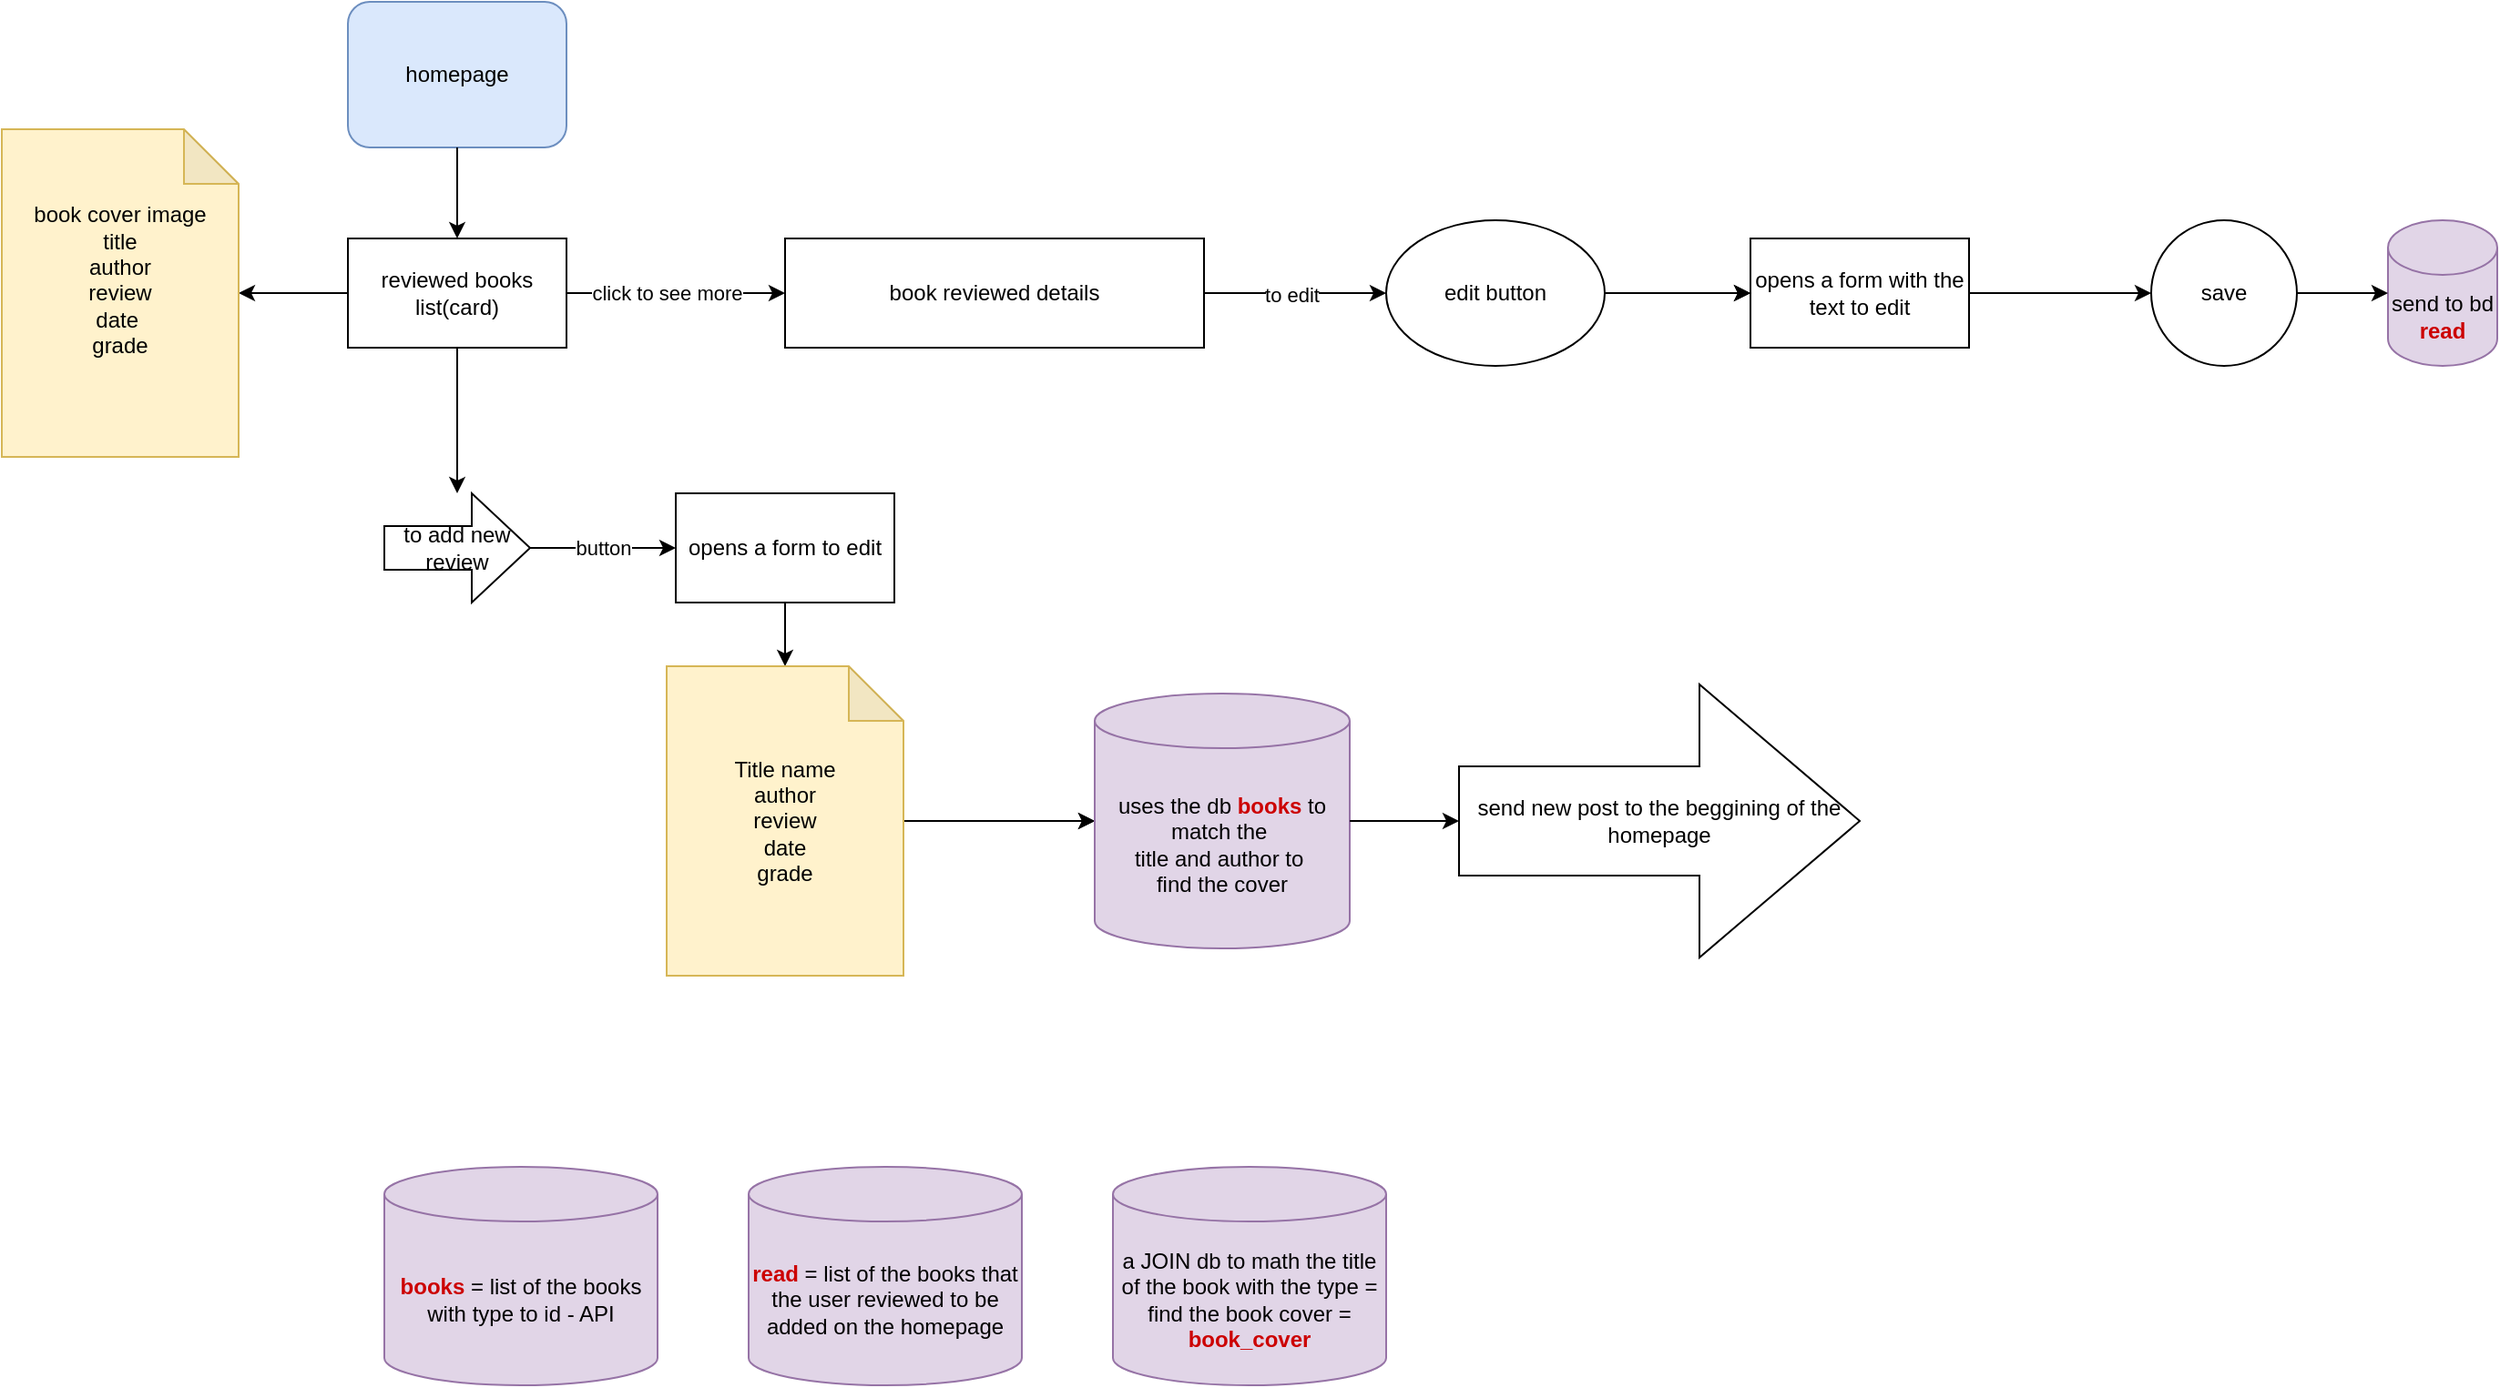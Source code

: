 <mxfile version="24.0.7" type="github">
  <diagram id="C5RBs43oDa-KdzZeNtuy" name="Page-1">
    <mxGraphModel dx="2474" dy="903" grid="1" gridSize="10" guides="1" tooltips="1" connect="1" arrows="1" fold="1" page="1" pageScale="1" pageWidth="827" pageHeight="1169" math="0" shadow="0">
      <root>
        <mxCell id="WIyWlLk6GJQsqaUBKTNV-0" />
        <mxCell id="WIyWlLk6GJQsqaUBKTNV-1" parent="WIyWlLk6GJQsqaUBKTNV-0" />
        <mxCell id="WIyWlLk6GJQsqaUBKTNV-7" value="homepage" style="rounded=1;whiteSpace=wrap;html=1;fontSize=12;glass=0;strokeWidth=1;shadow=0;fillColor=#dae8fc;strokeColor=#6c8ebf;" parent="WIyWlLk6GJQsqaUBKTNV-1" vertex="1">
          <mxGeometry x="80" y="50" width="120" height="80" as="geometry" />
        </mxCell>
        <mxCell id="PbGxyxQnYA3iW9gvICup-0" value="" style="endArrow=classic;html=1;rounded=0;exitX=0.5;exitY=1;exitDx=0;exitDy=0;" edge="1" parent="WIyWlLk6GJQsqaUBKTNV-1" source="WIyWlLk6GJQsqaUBKTNV-7" target="PbGxyxQnYA3iW9gvICup-1">
          <mxGeometry width="50" height="50" relative="1" as="geometry">
            <mxPoint x="390" y="430" as="sourcePoint" />
            <mxPoint x="140" y="210" as="targetPoint" />
          </mxGeometry>
        </mxCell>
        <mxCell id="PbGxyxQnYA3iW9gvICup-13" value="" style="edgeStyle=orthogonalEdgeStyle;rounded=0;orthogonalLoop=1;jettySize=auto;html=1;" edge="1" parent="WIyWlLk6GJQsqaUBKTNV-1" source="PbGxyxQnYA3iW9gvICup-1" target="PbGxyxQnYA3iW9gvICup-12">
          <mxGeometry relative="1" as="geometry" />
        </mxCell>
        <mxCell id="PbGxyxQnYA3iW9gvICup-1" value="reviewed books list(card)" style="rounded=0;whiteSpace=wrap;html=1;" vertex="1" parent="WIyWlLk6GJQsqaUBKTNV-1">
          <mxGeometry x="80" y="180" width="120" height="60" as="geometry" />
        </mxCell>
        <mxCell id="PbGxyxQnYA3iW9gvICup-2" value="" style="endArrow=classic;html=1;rounded=0;exitX=0;exitY=0.5;exitDx=0;exitDy=0;" edge="1" parent="WIyWlLk6GJQsqaUBKTNV-1" source="PbGxyxQnYA3iW9gvICup-1" target="PbGxyxQnYA3iW9gvICup-3">
          <mxGeometry width="50" height="50" relative="1" as="geometry">
            <mxPoint x="390" y="430" as="sourcePoint" />
            <mxPoint x="140" y="290" as="targetPoint" />
          </mxGeometry>
        </mxCell>
        <mxCell id="PbGxyxQnYA3iW9gvICup-3" value="book cover image&lt;div&gt;title&lt;/div&gt;&lt;div&gt;author&lt;/div&gt;&lt;div&gt;review&lt;/div&gt;&lt;div&gt;date&amp;nbsp;&lt;/div&gt;&lt;div&gt;grade&lt;/div&gt;&lt;div&gt;&lt;br&gt;&lt;/div&gt;" style="shape=note;whiteSpace=wrap;html=1;backgroundOutline=1;darkOpacity=0.05;fillColor=#fff2cc;strokeColor=#d6b656;" vertex="1" parent="WIyWlLk6GJQsqaUBKTNV-1">
          <mxGeometry x="-110" y="120" width="130" height="180" as="geometry" />
        </mxCell>
        <mxCell id="PbGxyxQnYA3iW9gvICup-4" value="" style="endArrow=classic;html=1;rounded=0;exitX=1;exitY=0.5;exitDx=0;exitDy=0;" edge="1" parent="WIyWlLk6GJQsqaUBKTNV-1" source="PbGxyxQnYA3iW9gvICup-1" target="PbGxyxQnYA3iW9gvICup-5">
          <mxGeometry width="50" height="50" relative="1" as="geometry">
            <mxPoint x="390" y="430" as="sourcePoint" />
            <mxPoint x="370" y="210" as="targetPoint" />
          </mxGeometry>
        </mxCell>
        <mxCell id="PbGxyxQnYA3iW9gvICup-28" value="click to see more" style="edgeLabel;html=1;align=center;verticalAlign=middle;resizable=0;points=[];" vertex="1" connectable="0" parent="PbGxyxQnYA3iW9gvICup-4">
          <mxGeometry x="-0.083" relative="1" as="geometry">
            <mxPoint as="offset" />
          </mxGeometry>
        </mxCell>
        <mxCell id="PbGxyxQnYA3iW9gvICup-7" value="" style="edgeStyle=orthogonalEdgeStyle;rounded=0;orthogonalLoop=1;jettySize=auto;html=1;" edge="1" parent="WIyWlLk6GJQsqaUBKTNV-1" source="PbGxyxQnYA3iW9gvICup-5" target="PbGxyxQnYA3iW9gvICup-32">
          <mxGeometry relative="1" as="geometry">
            <mxPoint x="650" y="210" as="targetPoint" />
          </mxGeometry>
        </mxCell>
        <mxCell id="PbGxyxQnYA3iW9gvICup-27" value="to edit" style="edgeLabel;html=1;align=center;verticalAlign=middle;resizable=0;points=[];" vertex="1" connectable="0" parent="PbGxyxQnYA3iW9gvICup-7">
          <mxGeometry x="-0.05" y="-1" relative="1" as="geometry">
            <mxPoint as="offset" />
          </mxGeometry>
        </mxCell>
        <mxCell id="PbGxyxQnYA3iW9gvICup-5" value="book reviewed details" style="rounded=0;whiteSpace=wrap;html=1;" vertex="1" parent="WIyWlLk6GJQsqaUBKTNV-1">
          <mxGeometry x="320" y="180" width="230" height="60" as="geometry" />
        </mxCell>
        <mxCell id="PbGxyxQnYA3iW9gvICup-11" value="" style="edgeStyle=orthogonalEdgeStyle;rounded=0;orthogonalLoop=1;jettySize=auto;html=1;" edge="1" parent="WIyWlLk6GJQsqaUBKTNV-1">
          <mxGeometry relative="1" as="geometry">
            <mxPoint x="770" y="210" as="sourcePoint" />
            <mxPoint x="850" y="210" as="targetPoint" />
          </mxGeometry>
        </mxCell>
        <mxCell id="PbGxyxQnYA3iW9gvICup-12" value="to add new review" style="shape=singleArrow;whiteSpace=wrap;html=1;arrowWidth=0.4;arrowSize=0.4;rounded=0;" vertex="1" parent="WIyWlLk6GJQsqaUBKTNV-1">
          <mxGeometry x="100" y="320" width="80" height="60" as="geometry" />
        </mxCell>
        <mxCell id="PbGxyxQnYA3iW9gvICup-14" value="button" style="endArrow=classic;html=1;rounded=0;exitX=1;exitY=0.5;exitDx=0;exitDy=0;exitPerimeter=0;" edge="1" parent="WIyWlLk6GJQsqaUBKTNV-1" source="PbGxyxQnYA3iW9gvICup-12" target="PbGxyxQnYA3iW9gvICup-15">
          <mxGeometry width="50" height="50" relative="1" as="geometry">
            <mxPoint x="390" y="480" as="sourcePoint" />
            <mxPoint x="320" y="350" as="targetPoint" />
          </mxGeometry>
        </mxCell>
        <mxCell id="PbGxyxQnYA3iW9gvICup-17" value="" style="edgeStyle=orthogonalEdgeStyle;rounded=0;orthogonalLoop=1;jettySize=auto;html=1;" edge="1" parent="WIyWlLk6GJQsqaUBKTNV-1" source="PbGxyxQnYA3iW9gvICup-15" target="PbGxyxQnYA3iW9gvICup-16">
          <mxGeometry relative="1" as="geometry" />
        </mxCell>
        <mxCell id="PbGxyxQnYA3iW9gvICup-15" value="opens a form to edit" style="rounded=0;whiteSpace=wrap;html=1;" vertex="1" parent="WIyWlLk6GJQsqaUBKTNV-1">
          <mxGeometry x="260" y="320" width="120" height="60" as="geometry" />
        </mxCell>
        <mxCell id="PbGxyxQnYA3iW9gvICup-19" value="" style="edgeStyle=orthogonalEdgeStyle;rounded=0;orthogonalLoop=1;jettySize=auto;html=1;" edge="1" parent="WIyWlLk6GJQsqaUBKTNV-1" source="PbGxyxQnYA3iW9gvICup-16">
          <mxGeometry relative="1" as="geometry">
            <mxPoint x="490" y="500" as="targetPoint" />
          </mxGeometry>
        </mxCell>
        <mxCell id="PbGxyxQnYA3iW9gvICup-21" value="" style="edgeStyle=orthogonalEdgeStyle;rounded=0;orthogonalLoop=1;jettySize=auto;html=1;" edge="1" parent="WIyWlLk6GJQsqaUBKTNV-1" source="PbGxyxQnYA3iW9gvICup-16">
          <mxGeometry relative="1" as="geometry">
            <mxPoint x="490" y="500" as="targetPoint" />
          </mxGeometry>
        </mxCell>
        <mxCell id="PbGxyxQnYA3iW9gvICup-16" value="Title name&lt;div&gt;author&lt;/div&gt;&lt;div&gt;review&lt;/div&gt;&lt;div&gt;date&lt;/div&gt;&lt;div&gt;grade&lt;/div&gt;" style="shape=note;whiteSpace=wrap;html=1;backgroundOutline=1;darkOpacity=0.05;fillColor=#fff2cc;strokeColor=#d6b656;" vertex="1" parent="WIyWlLk6GJQsqaUBKTNV-1">
          <mxGeometry x="255" y="415" width="130" height="170" as="geometry" />
        </mxCell>
        <mxCell id="PbGxyxQnYA3iW9gvICup-22" value="send new post to the beggining of the homepage" style="shape=singleArrow;whiteSpace=wrap;html=1;arrowWidth=0.4;arrowSize=0.4;" vertex="1" parent="WIyWlLk6GJQsqaUBKTNV-1">
          <mxGeometry x="690" y="425" width="220" height="150" as="geometry" />
        </mxCell>
        <mxCell id="PbGxyxQnYA3iW9gvICup-25" value="uses the db&amp;nbsp;&lt;b&gt;&lt;font color=&quot;#cc0000&quot;&gt;books&lt;/font&gt;&lt;/b&gt;&amp;nbsp;to match the&amp;nbsp;&lt;div&gt;title and author to&amp;nbsp;&lt;/div&gt;&lt;div&gt;find the cover&lt;/div&gt;" style="shape=cylinder3;whiteSpace=wrap;html=1;boundedLbl=1;backgroundOutline=1;size=15;fillColor=#e1d5e7;strokeColor=#9673a6;" vertex="1" parent="WIyWlLk6GJQsqaUBKTNV-1">
          <mxGeometry x="490" y="430" width="140" height="140" as="geometry" />
        </mxCell>
        <mxCell id="PbGxyxQnYA3iW9gvICup-31" value="" style="endArrow=classic;html=1;rounded=0;exitX=1;exitY=0.5;exitDx=0;exitDy=0;exitPerimeter=0;entryX=0;entryY=0.5;entryDx=0;entryDy=0;entryPerimeter=0;" edge="1" parent="WIyWlLk6GJQsqaUBKTNV-1" source="PbGxyxQnYA3iW9gvICup-25" target="PbGxyxQnYA3iW9gvICup-22">
          <mxGeometry width="50" height="50" relative="1" as="geometry">
            <mxPoint x="390" y="480" as="sourcePoint" />
            <mxPoint x="440" y="430" as="targetPoint" />
          </mxGeometry>
        </mxCell>
        <mxCell id="PbGxyxQnYA3iW9gvICup-34" value="" style="edgeStyle=orthogonalEdgeStyle;rounded=0;orthogonalLoop=1;jettySize=auto;html=1;" edge="1" parent="WIyWlLk6GJQsqaUBKTNV-1" source="PbGxyxQnYA3iW9gvICup-32" target="PbGxyxQnYA3iW9gvICup-33">
          <mxGeometry relative="1" as="geometry" />
        </mxCell>
        <mxCell id="PbGxyxQnYA3iW9gvICup-32" value="edit button" style="ellipse;whiteSpace=wrap;html=1;" vertex="1" parent="WIyWlLk6GJQsqaUBKTNV-1">
          <mxGeometry x="650" y="170" width="120" height="80" as="geometry" />
        </mxCell>
        <mxCell id="PbGxyxQnYA3iW9gvICup-36" value="" style="edgeStyle=orthogonalEdgeStyle;rounded=0;orthogonalLoop=1;jettySize=auto;html=1;" edge="1" parent="WIyWlLk6GJQsqaUBKTNV-1" source="PbGxyxQnYA3iW9gvICup-33" target="PbGxyxQnYA3iW9gvICup-35">
          <mxGeometry relative="1" as="geometry" />
        </mxCell>
        <mxCell id="PbGxyxQnYA3iW9gvICup-33" value="opens a form with the text to edit" style="whiteSpace=wrap;html=1;" vertex="1" parent="WIyWlLk6GJQsqaUBKTNV-1">
          <mxGeometry x="850" y="180" width="120" height="60" as="geometry" />
        </mxCell>
        <mxCell id="PbGxyxQnYA3iW9gvICup-35" value="save" style="ellipse;whiteSpace=wrap;html=1;" vertex="1" parent="WIyWlLk6GJQsqaUBKTNV-1">
          <mxGeometry x="1070" y="170" width="80" height="80" as="geometry" />
        </mxCell>
        <mxCell id="PbGxyxQnYA3iW9gvICup-37" value="send to bd &lt;b&gt;&lt;font color=&quot;#cc0000&quot;&gt;read&lt;/font&gt;&lt;/b&gt;" style="shape=cylinder3;whiteSpace=wrap;html=1;boundedLbl=1;backgroundOutline=1;size=15;fillColor=#e1d5e7;strokeColor=#9673a6;" vertex="1" parent="WIyWlLk6GJQsqaUBKTNV-1">
          <mxGeometry x="1200" y="170" width="60" height="80" as="geometry" />
        </mxCell>
        <mxCell id="PbGxyxQnYA3iW9gvICup-38" value="" style="endArrow=classic;html=1;rounded=0;exitX=1;exitY=0.5;exitDx=0;exitDy=0;entryX=0;entryY=0.5;entryDx=0;entryDy=0;entryPerimeter=0;" edge="1" parent="WIyWlLk6GJQsqaUBKTNV-1" source="PbGxyxQnYA3iW9gvICup-35" target="PbGxyxQnYA3iW9gvICup-37">
          <mxGeometry width="50" height="50" relative="1" as="geometry">
            <mxPoint x="660" y="360" as="sourcePoint" />
            <mxPoint x="710" y="310" as="targetPoint" />
          </mxGeometry>
        </mxCell>
        <mxCell id="PbGxyxQnYA3iW9gvICup-40" value="&lt;font color=&quot;#cc0000&quot;&gt;&lt;b&gt;books&lt;/b&gt;&lt;/font&gt; = list of the books with type to id - API" style="shape=cylinder3;whiteSpace=wrap;html=1;boundedLbl=1;backgroundOutline=1;size=15;fillColor=#e1d5e7;strokeColor=#9673a6;" vertex="1" parent="WIyWlLk6GJQsqaUBKTNV-1">
          <mxGeometry x="100" y="690" width="150" height="120" as="geometry" />
        </mxCell>
        <mxCell id="PbGxyxQnYA3iW9gvICup-41" value="&lt;b&gt;&lt;font color=&quot;#cc0000&quot;&gt;read&lt;/font&gt;&lt;/b&gt; = list of the books that the user reviewed to be added on the homepage" style="shape=cylinder3;whiteSpace=wrap;html=1;boundedLbl=1;backgroundOutline=1;size=15;fillColor=#e1d5e7;strokeColor=#9673a6;" vertex="1" parent="WIyWlLk6GJQsqaUBKTNV-1">
          <mxGeometry x="300" y="690" width="150" height="120" as="geometry" />
        </mxCell>
        <mxCell id="PbGxyxQnYA3iW9gvICup-42" value="a JOIN db to math the title of the book with the type = find the book cover = &lt;b&gt;&lt;font color=&quot;#cc0000&quot;&gt;book_cover&lt;/font&gt;&lt;/b&gt;" style="shape=cylinder3;whiteSpace=wrap;html=1;boundedLbl=1;backgroundOutline=1;size=15;fillColor=#e1d5e7;strokeColor=#9673a6;" vertex="1" parent="WIyWlLk6GJQsqaUBKTNV-1">
          <mxGeometry x="500" y="690" width="150" height="120" as="geometry" />
        </mxCell>
      </root>
    </mxGraphModel>
  </diagram>
</mxfile>

